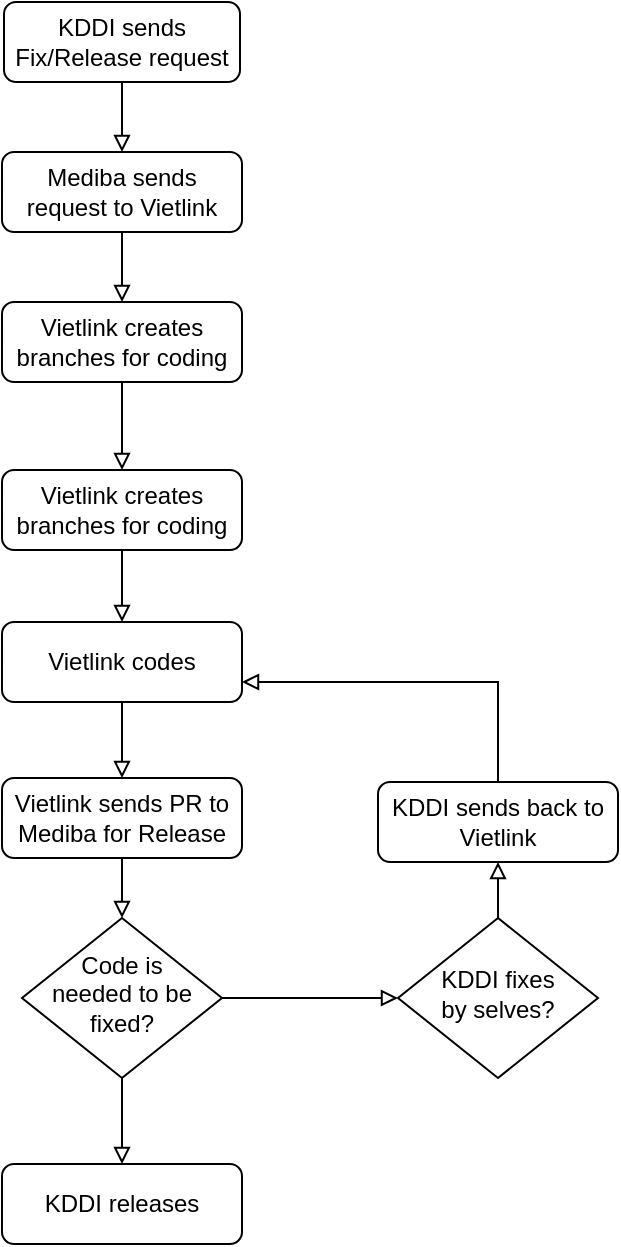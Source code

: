 <mxfile version="26.1.0">
  <diagram id="C5RBs43oDa-KdzZeNtuy" name="Page-1">
    <mxGraphModel dx="1050" dy="556" grid="0" gridSize="10" guides="1" tooltips="1" connect="1" arrows="1" fold="1" page="1" pageScale="1" pageWidth="827" pageHeight="1169" background="none" math="0" shadow="0">
      <root>
        <mxCell id="WIyWlLk6GJQsqaUBKTNV-0" />
        <mxCell id="WIyWlLk6GJQsqaUBKTNV-1" parent="WIyWlLk6GJQsqaUBKTNV-0" />
        <mxCell id="qA7TBKh8Xf4ynkCTTNnx-27" style="edgeStyle=orthogonalEdgeStyle;rounded=0;orthogonalLoop=1;jettySize=auto;html=1;entryX=0.5;entryY=0;entryDx=0;entryDy=0;endArrow=block;endFill=0;" edge="1" parent="WIyWlLk6GJQsqaUBKTNV-1" source="qA7TBKh8Xf4ynkCTTNnx-0" target="qA7TBKh8Xf4ynkCTTNnx-1">
          <mxGeometry relative="1" as="geometry" />
        </mxCell>
        <mxCell id="qA7TBKh8Xf4ynkCTTNnx-0" value="KDDI sends Fix/Release request" style="rounded=1;whiteSpace=wrap;html=1;fontSize=12;glass=0;strokeWidth=1;shadow=0;" vertex="1" parent="WIyWlLk6GJQsqaUBKTNV-1">
          <mxGeometry x="767" y="40" width="118" height="40" as="geometry" />
        </mxCell>
        <mxCell id="qA7TBKh8Xf4ynkCTTNnx-15" style="edgeStyle=orthogonalEdgeStyle;rounded=0;orthogonalLoop=1;jettySize=auto;html=1;entryX=0.5;entryY=0;entryDx=0;entryDy=0;endArrow=block;endFill=0;" edge="1" parent="WIyWlLk6GJQsqaUBKTNV-1" source="qA7TBKh8Xf4ynkCTTNnx-1" target="qA7TBKh8Xf4ynkCTTNnx-2">
          <mxGeometry relative="1" as="geometry" />
        </mxCell>
        <mxCell id="qA7TBKh8Xf4ynkCTTNnx-1" value="Mediba sends request to Vietlink" style="rounded=1;whiteSpace=wrap;html=1;fontSize=12;glass=0;strokeWidth=1;shadow=0;" vertex="1" parent="WIyWlLk6GJQsqaUBKTNV-1">
          <mxGeometry x="766" y="115" width="120" height="40" as="geometry" />
        </mxCell>
        <mxCell id="qA7TBKh8Xf4ynkCTTNnx-17" value="" style="edgeStyle=orthogonalEdgeStyle;rounded=0;orthogonalLoop=1;jettySize=auto;html=1;endArrow=block;endFill=0;" edge="1" parent="WIyWlLk6GJQsqaUBKTNV-1" source="qA7TBKh8Xf4ynkCTTNnx-2" target="qA7TBKh8Xf4ynkCTTNnx-3">
          <mxGeometry relative="1" as="geometry" />
        </mxCell>
        <mxCell id="qA7TBKh8Xf4ynkCTTNnx-2" value="Vietlink creates branches for coding" style="rounded=1;whiteSpace=wrap;html=1;fontSize=12;glass=0;strokeWidth=1;shadow=0;" vertex="1" parent="WIyWlLk6GJQsqaUBKTNV-1">
          <mxGeometry x="766" y="190" width="120" height="40" as="geometry" />
        </mxCell>
        <mxCell id="qA7TBKh8Xf4ynkCTTNnx-19" style="edgeStyle=orthogonalEdgeStyle;rounded=0;orthogonalLoop=1;jettySize=auto;html=1;entryX=0.5;entryY=0;entryDx=0;entryDy=0;endArrow=block;endFill=0;" edge="1" parent="WIyWlLk6GJQsqaUBKTNV-1" source="qA7TBKh8Xf4ynkCTTNnx-3" target="qA7TBKh8Xf4ynkCTTNnx-4">
          <mxGeometry relative="1" as="geometry" />
        </mxCell>
        <mxCell id="qA7TBKh8Xf4ynkCTTNnx-3" value="Vietlink creates branches for coding" style="rounded=1;whiteSpace=wrap;html=1;fontSize=12;glass=0;strokeWidth=1;shadow=0;" vertex="1" parent="WIyWlLk6GJQsqaUBKTNV-1">
          <mxGeometry x="766" y="274" width="120" height="40" as="geometry" />
        </mxCell>
        <mxCell id="qA7TBKh8Xf4ynkCTTNnx-20" style="edgeStyle=orthogonalEdgeStyle;rounded=0;orthogonalLoop=1;jettySize=auto;html=1;entryX=0.5;entryY=0;entryDx=0;entryDy=0;endArrow=block;endFill=0;" edge="1" parent="WIyWlLk6GJQsqaUBKTNV-1" source="qA7TBKh8Xf4ynkCTTNnx-4" target="qA7TBKh8Xf4ynkCTTNnx-5">
          <mxGeometry relative="1" as="geometry" />
        </mxCell>
        <mxCell id="qA7TBKh8Xf4ynkCTTNnx-4" value="Vietlink codes" style="rounded=1;whiteSpace=wrap;html=1;fontSize=12;glass=0;strokeWidth=1;shadow=0;" vertex="1" parent="WIyWlLk6GJQsqaUBKTNV-1">
          <mxGeometry x="766" y="350" width="120" height="40" as="geometry" />
        </mxCell>
        <mxCell id="qA7TBKh8Xf4ynkCTTNnx-21" style="edgeStyle=orthogonalEdgeStyle;rounded=0;orthogonalLoop=1;jettySize=auto;html=1;entryX=0.5;entryY=0;entryDx=0;entryDy=0;endArrow=block;endFill=0;" edge="1" parent="WIyWlLk6GJQsqaUBKTNV-1" source="qA7TBKh8Xf4ynkCTTNnx-5" target="qA7TBKh8Xf4ynkCTTNnx-7">
          <mxGeometry relative="1" as="geometry" />
        </mxCell>
        <mxCell id="qA7TBKh8Xf4ynkCTTNnx-5" value="Vietlink sends PR to Mediba for Release" style="rounded=1;whiteSpace=wrap;html=1;fontSize=12;glass=0;strokeWidth=1;shadow=0;" vertex="1" parent="WIyWlLk6GJQsqaUBKTNV-1">
          <mxGeometry x="766" y="428" width="120" height="40" as="geometry" />
        </mxCell>
        <mxCell id="qA7TBKh8Xf4ynkCTTNnx-22" value="" style="edgeStyle=orthogonalEdgeStyle;rounded=0;orthogonalLoop=1;jettySize=auto;html=1;endArrow=block;endFill=0;" edge="1" parent="WIyWlLk6GJQsqaUBKTNV-1" source="qA7TBKh8Xf4ynkCTTNnx-7" target="qA7TBKh8Xf4ynkCTTNnx-10">
          <mxGeometry relative="1" as="geometry" />
        </mxCell>
        <mxCell id="qA7TBKh8Xf4ynkCTTNnx-25" value="" style="edgeStyle=orthogonalEdgeStyle;rounded=0;orthogonalLoop=1;jettySize=auto;html=1;endArrow=block;endFill=0;" edge="1" parent="WIyWlLk6GJQsqaUBKTNV-1" source="qA7TBKh8Xf4ynkCTTNnx-7" target="qA7TBKh8Xf4ynkCTTNnx-13">
          <mxGeometry relative="1" as="geometry" />
        </mxCell>
        <mxCell id="qA7TBKh8Xf4ynkCTTNnx-7" value="Code is &lt;br&gt;needed to be fixed?" style="rhombus;whiteSpace=wrap;html=1;shadow=0;fontFamily=Helvetica;fontSize=12;align=center;strokeWidth=1;spacing=6;spacingTop=-4;" vertex="1" parent="WIyWlLk6GJQsqaUBKTNV-1">
          <mxGeometry x="776" y="498" width="100" height="80" as="geometry" />
        </mxCell>
        <mxCell id="qA7TBKh8Xf4ynkCTTNnx-24" style="edgeStyle=orthogonalEdgeStyle;rounded=0;orthogonalLoop=1;jettySize=auto;html=1;entryX=1;entryY=0.75;entryDx=0;entryDy=0;endArrow=block;endFill=0;" edge="1" parent="WIyWlLk6GJQsqaUBKTNV-1" source="qA7TBKh8Xf4ynkCTTNnx-9" target="qA7TBKh8Xf4ynkCTTNnx-4">
          <mxGeometry relative="1" as="geometry">
            <Array as="points">
              <mxPoint x="1014" y="380" />
            </Array>
          </mxGeometry>
        </mxCell>
        <mxCell id="qA7TBKh8Xf4ynkCTTNnx-9" value="KDDI sends back to Vietlink" style="rounded=1;whiteSpace=wrap;html=1;fontSize=12;glass=0;strokeWidth=1;shadow=0;" vertex="1" parent="WIyWlLk6GJQsqaUBKTNV-1">
          <mxGeometry x="954" y="430" width="120" height="40" as="geometry" />
        </mxCell>
        <mxCell id="qA7TBKh8Xf4ynkCTTNnx-23" value="" style="edgeStyle=orthogonalEdgeStyle;rounded=0;orthogonalLoop=1;jettySize=auto;html=1;endArrow=block;endFill=0;" edge="1" parent="WIyWlLk6GJQsqaUBKTNV-1" source="qA7TBKh8Xf4ynkCTTNnx-10" target="qA7TBKh8Xf4ynkCTTNnx-9">
          <mxGeometry relative="1" as="geometry" />
        </mxCell>
        <mxCell id="qA7TBKh8Xf4ynkCTTNnx-10" value="KDDI fixes &lt;br&gt;by selves?" style="rhombus;whiteSpace=wrap;html=1;shadow=0;fontFamily=Helvetica;fontSize=12;align=center;strokeWidth=1;spacing=6;spacingTop=-4;" vertex="1" parent="WIyWlLk6GJQsqaUBKTNV-1">
          <mxGeometry x="964" y="498" width="100" height="80" as="geometry" />
        </mxCell>
        <mxCell id="qA7TBKh8Xf4ynkCTTNnx-13" value="KDDI releases" style="rounded=1;whiteSpace=wrap;html=1;fontSize=12;glass=0;strokeWidth=1;shadow=0;" vertex="1" parent="WIyWlLk6GJQsqaUBKTNV-1">
          <mxGeometry x="766" y="621" width="120" height="40" as="geometry" />
        </mxCell>
      </root>
    </mxGraphModel>
  </diagram>
</mxfile>
